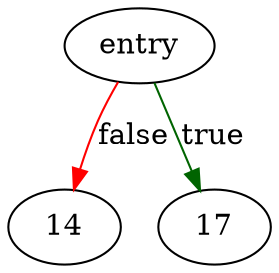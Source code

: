 digraph "compile_regex" {
	// Node definitions.
	1 [label=entry];
	14;
	17;

	// Edge definitions.
	1 -> 14 [
		color=red
		label=false
	];
	1 -> 17 [
		color=darkgreen
		label=true
	];
}